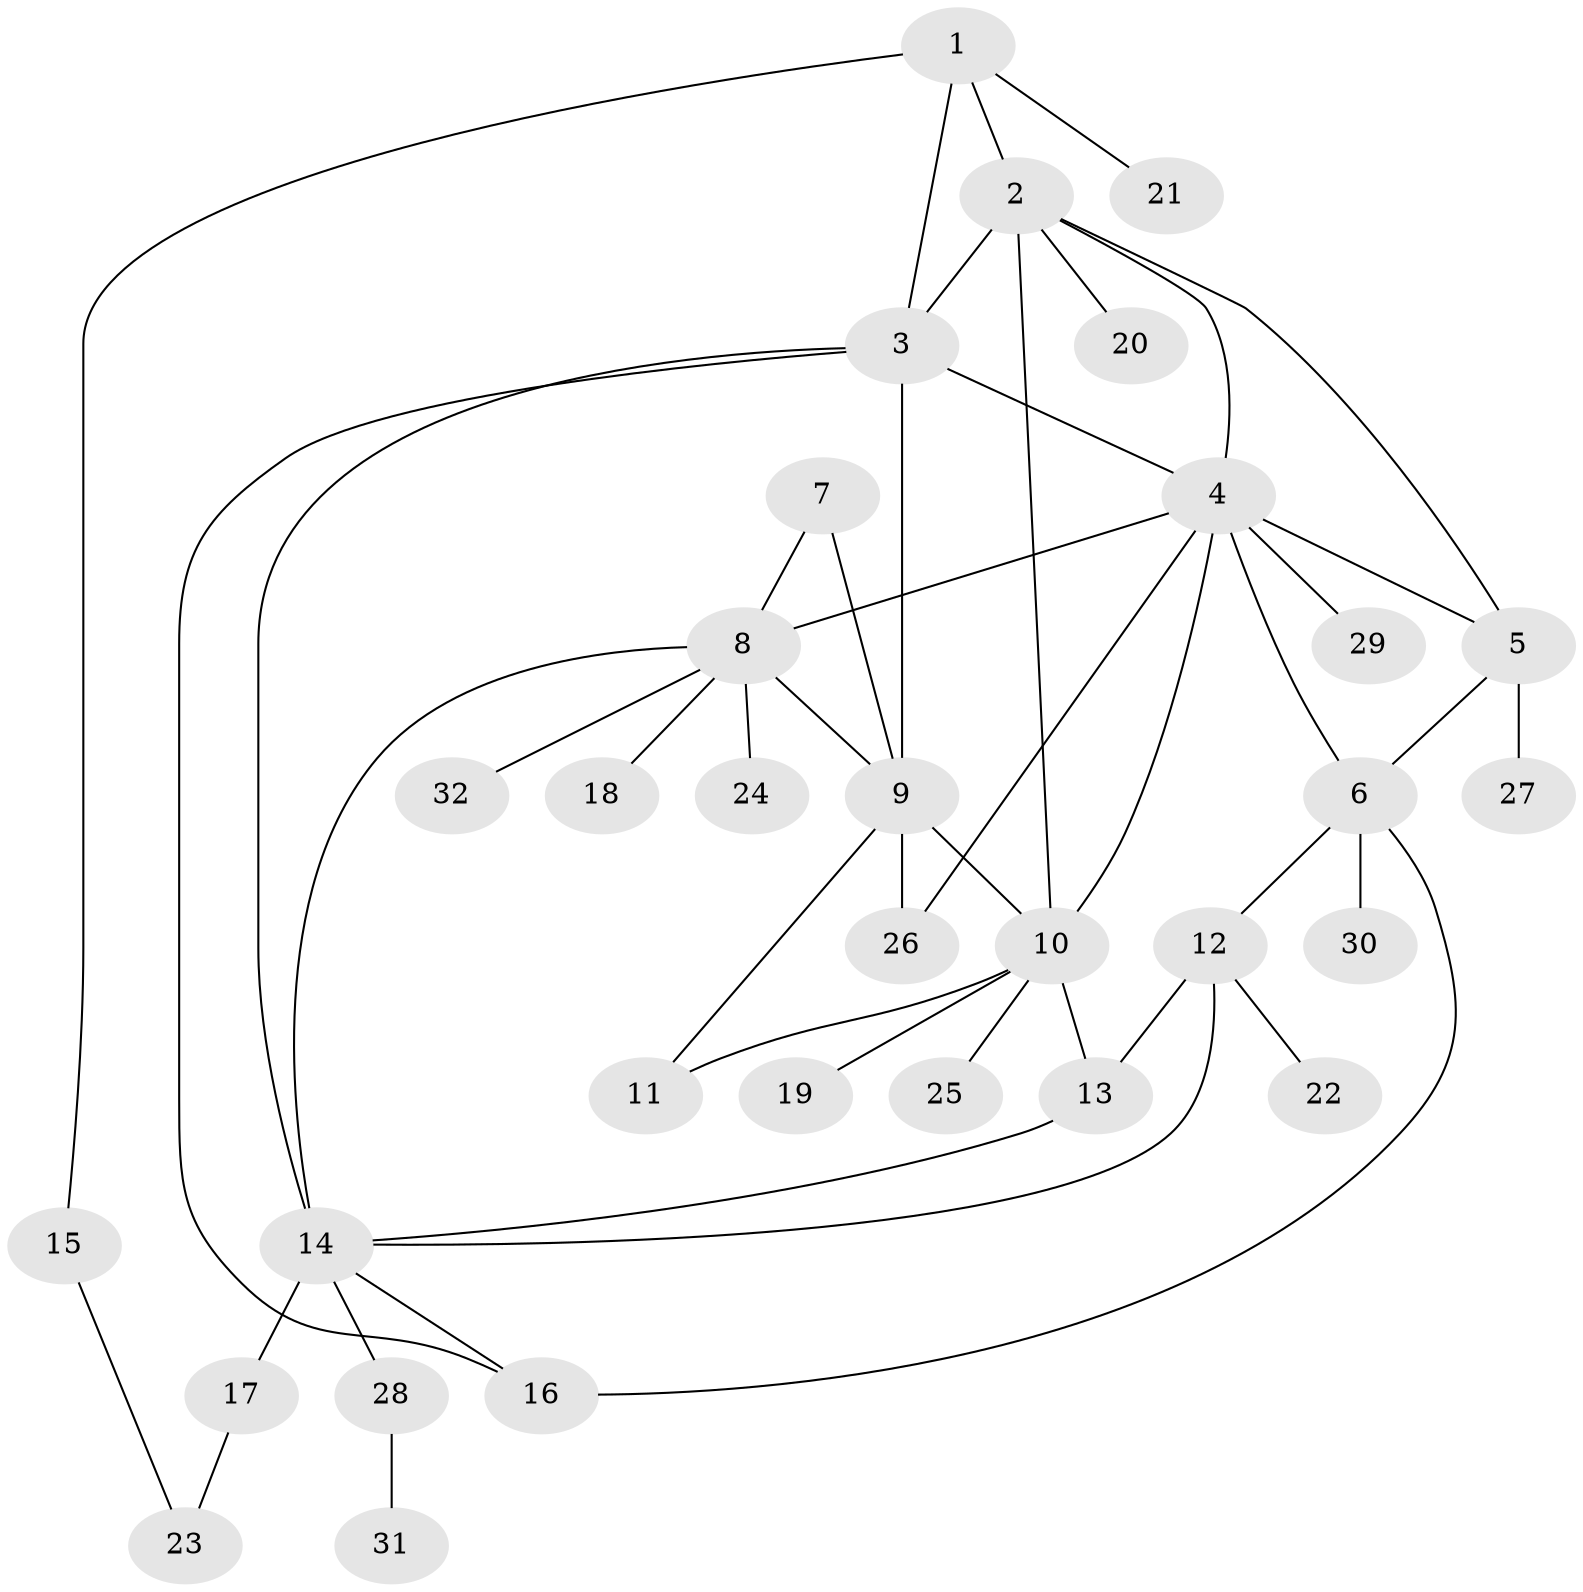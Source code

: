 // original degree distribution, {5: 0.03225806451612903, 6: 0.06451612903225806, 7: 0.016129032258064516, 9: 0.016129032258064516, 8: 0.03225806451612903, 3: 0.11290322580645161, 4: 0.016129032258064516, 11: 0.016129032258064516, 1: 0.5161290322580645, 2: 0.1774193548387097}
// Generated by graph-tools (version 1.1) at 2025/37/03/09/25 02:37:45]
// undirected, 32 vertices, 48 edges
graph export_dot {
graph [start="1"]
  node [color=gray90,style=filled];
  1;
  2;
  3;
  4;
  5;
  6;
  7;
  8;
  9;
  10;
  11;
  12;
  13;
  14;
  15;
  16;
  17;
  18;
  19;
  20;
  21;
  22;
  23;
  24;
  25;
  26;
  27;
  28;
  29;
  30;
  31;
  32;
  1 -- 2 [weight=1.0];
  1 -- 3 [weight=1.0];
  1 -- 15 [weight=1.0];
  1 -- 21 [weight=1.0];
  2 -- 3 [weight=1.0];
  2 -- 4 [weight=1.0];
  2 -- 5 [weight=1.0];
  2 -- 10 [weight=1.0];
  2 -- 20 [weight=1.0];
  3 -- 4 [weight=1.0];
  3 -- 9 [weight=1.0];
  3 -- 14 [weight=1.0];
  3 -- 16 [weight=2.0];
  4 -- 5 [weight=1.0];
  4 -- 6 [weight=1.0];
  4 -- 8 [weight=1.0];
  4 -- 10 [weight=1.0];
  4 -- 26 [weight=1.0];
  4 -- 29 [weight=1.0];
  5 -- 6 [weight=1.0];
  5 -- 27 [weight=1.0];
  6 -- 12 [weight=1.0];
  6 -- 16 [weight=1.0];
  6 -- 30 [weight=1.0];
  7 -- 8 [weight=1.0];
  7 -- 9 [weight=4.0];
  8 -- 9 [weight=1.0];
  8 -- 14 [weight=1.0];
  8 -- 18 [weight=1.0];
  8 -- 24 [weight=1.0];
  8 -- 32 [weight=1.0];
  9 -- 10 [weight=1.0];
  9 -- 11 [weight=1.0];
  9 -- 26 [weight=1.0];
  10 -- 11 [weight=1.0];
  10 -- 13 [weight=1.0];
  10 -- 19 [weight=1.0];
  10 -- 25 [weight=1.0];
  12 -- 13 [weight=1.0];
  12 -- 14 [weight=1.0];
  12 -- 22 [weight=2.0];
  13 -- 14 [weight=1.0];
  14 -- 16 [weight=1.0];
  14 -- 17 [weight=4.0];
  14 -- 28 [weight=1.0];
  15 -- 23 [weight=1.0];
  17 -- 23 [weight=1.0];
  28 -- 31 [weight=1.0];
}
